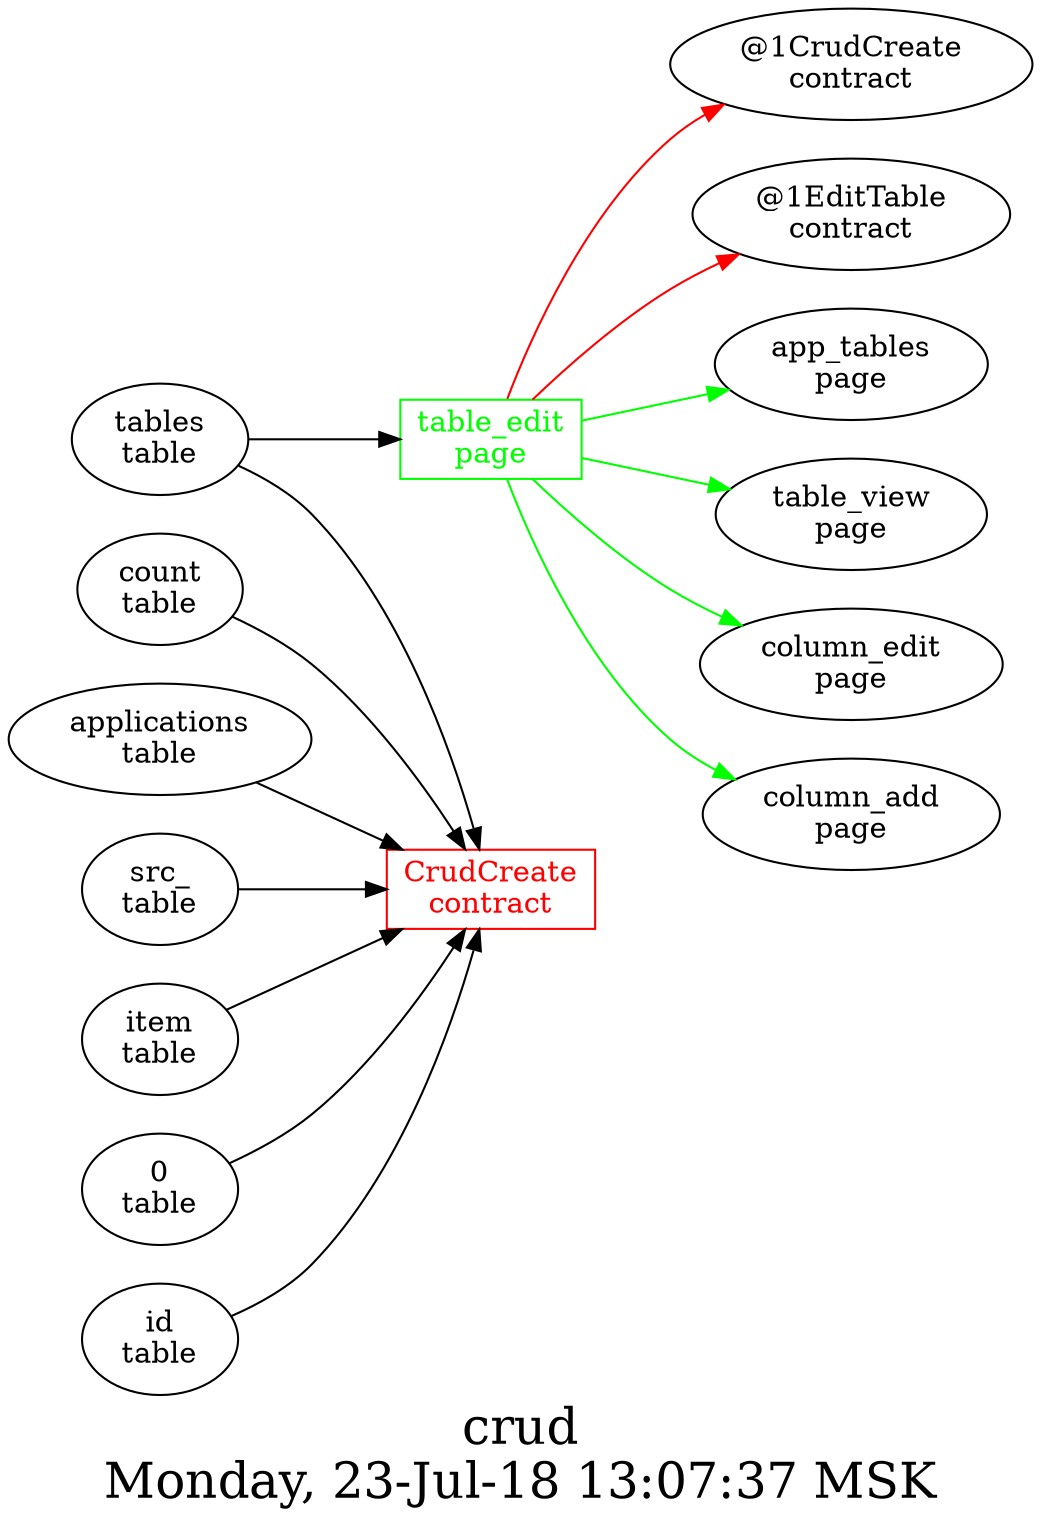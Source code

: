 digraph G {
graph [
  fontsize="24";
  label="crud\nMonday, 23-Jul-18 13:07:37 MSK";
  nojustify=true;
  ordering=out;
  rankdir=LR;
  size="30";
];
"table_edit\npage" -> "@1CrudCreate\ncontract"  [ color=red ]
"table_edit\npage" -> "@1EditTable\ncontract"  [ color=red ]
"tables\ntable" -> "table_edit\npage"
"table_edit\npage" -> "app_tables\npage"  [ color=green ]
"table_edit\npage" -> "table_view\npage"  [ color=green ]
"table_edit\npage" -> "column_edit\npage"  [ color=green ]
"table_edit\npage" -> "column_add\npage"  [ color=green ]
"table_edit\npage" [color=green, fontcolor=green, group=pages, shape=record];
"count\ntable" -> "CrudCreate\ncontract"
"applications\ntable" -> "CrudCreate\ncontract"
"src_\ntable" -> "CrudCreate\ncontract"
"item\ntable" -> "CrudCreate\ncontract"
"0\ntable" -> "CrudCreate\ncontract"
"id\ntable" -> "CrudCreate\ncontract"
"tables\ntable" -> "CrudCreate\ncontract"
"CrudCreate\ncontract" [color=red, fontcolor=red, group=contracts, shape=record];
}
